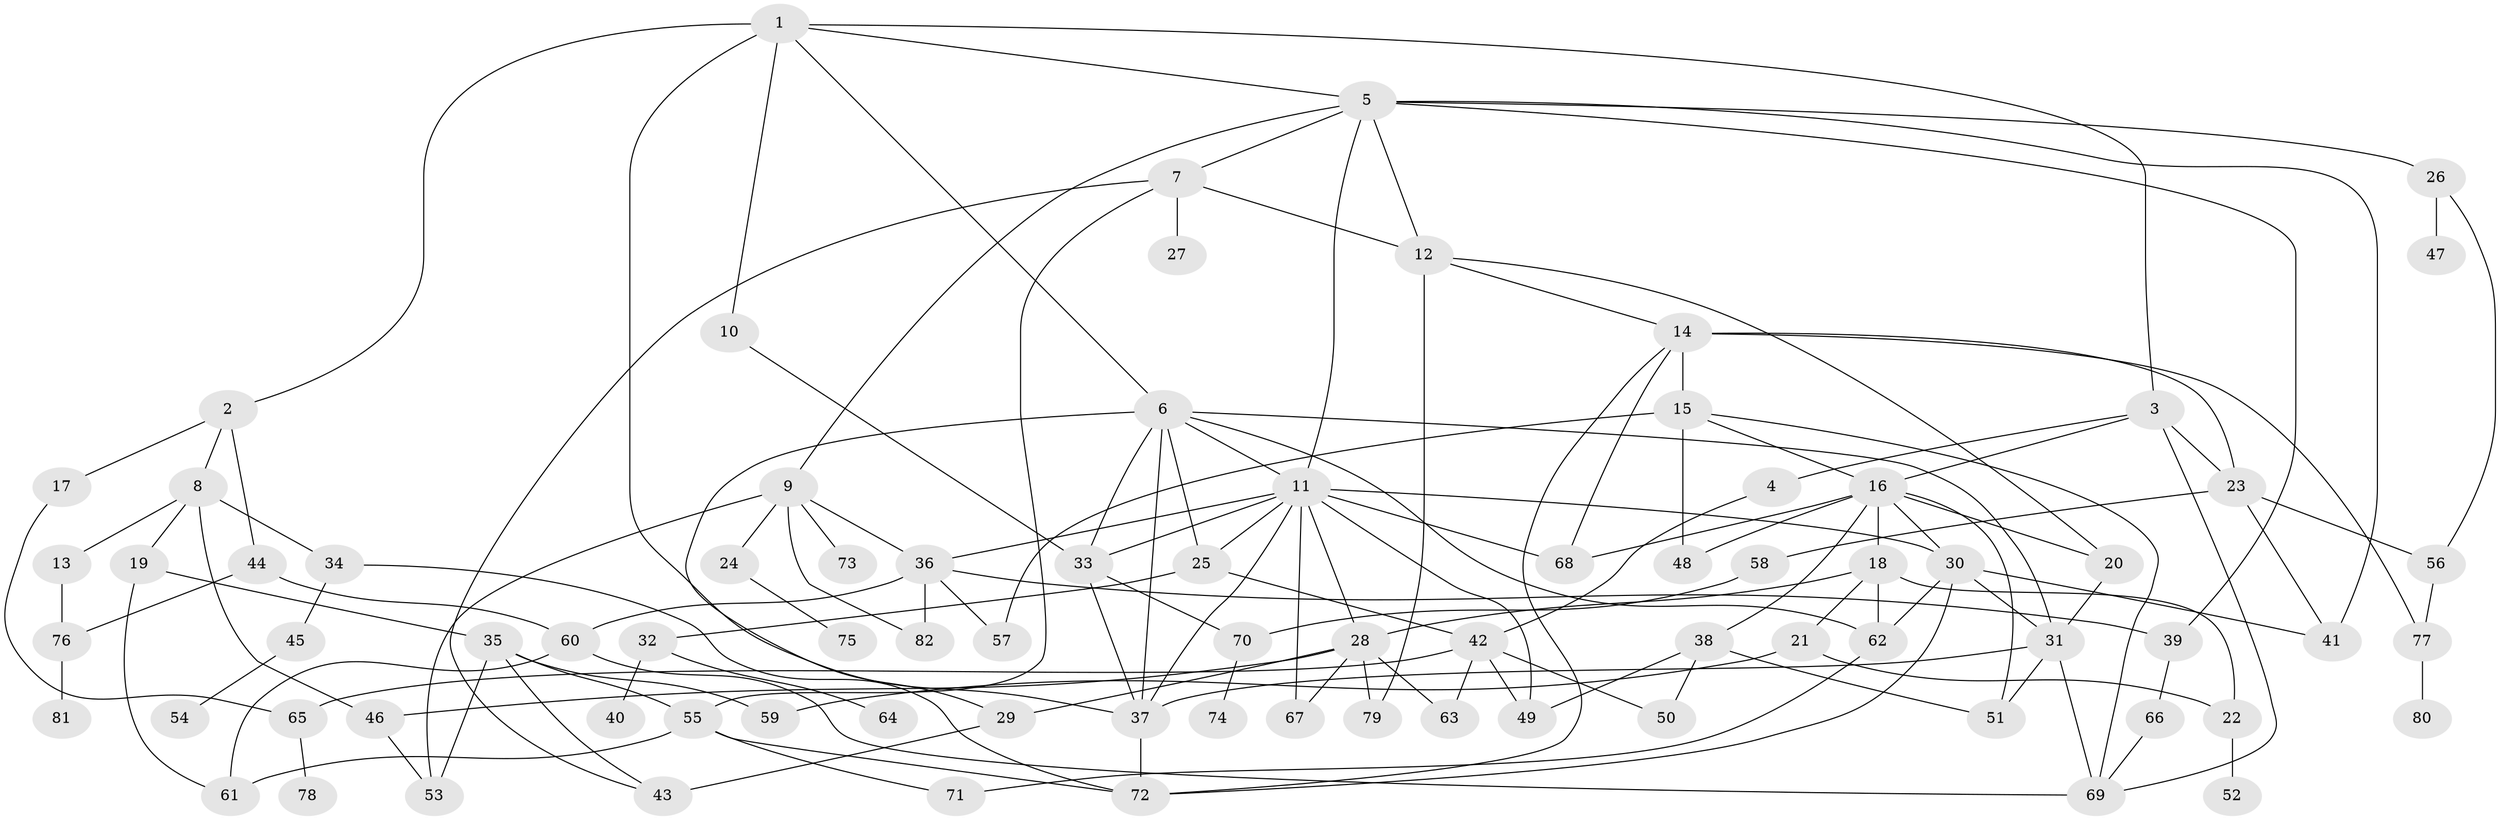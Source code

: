 // original degree distribution, {6: 0.044444444444444446, 5: 0.08888888888888889, 2: 0.26666666666666666, 8: 0.007407407407407408, 4: 0.1037037037037037, 3: 0.2962962962962963, 9: 0.007407407407407408, 1: 0.17037037037037037, 7: 0.014814814814814815}
// Generated by graph-tools (version 1.1) at 2025/48/03/04/25 22:48:41]
// undirected, 82 vertices, 143 edges
graph export_dot {
  node [color=gray90,style=filled];
  1;
  2;
  3;
  4;
  5;
  6;
  7;
  8;
  9;
  10;
  11;
  12;
  13;
  14;
  15;
  16;
  17;
  18;
  19;
  20;
  21;
  22;
  23;
  24;
  25;
  26;
  27;
  28;
  29;
  30;
  31;
  32;
  33;
  34;
  35;
  36;
  37;
  38;
  39;
  40;
  41;
  42;
  43;
  44;
  45;
  46;
  47;
  48;
  49;
  50;
  51;
  52;
  53;
  54;
  55;
  56;
  57;
  58;
  59;
  60;
  61;
  62;
  63;
  64;
  65;
  66;
  67;
  68;
  69;
  70;
  71;
  72;
  73;
  74;
  75;
  76;
  77;
  78;
  79;
  80;
  81;
  82;
  1 -- 2 [weight=1.0];
  1 -- 3 [weight=1.0];
  1 -- 5 [weight=1.0];
  1 -- 6 [weight=1.0];
  1 -- 10 [weight=1.0];
  1 -- 37 [weight=1.0];
  2 -- 8 [weight=1.0];
  2 -- 17 [weight=1.0];
  2 -- 44 [weight=1.0];
  3 -- 4 [weight=1.0];
  3 -- 16 [weight=1.0];
  3 -- 23 [weight=1.0];
  3 -- 69 [weight=1.0];
  4 -- 42 [weight=1.0];
  5 -- 7 [weight=1.0];
  5 -- 9 [weight=1.0];
  5 -- 11 [weight=1.0];
  5 -- 12 [weight=1.0];
  5 -- 26 [weight=1.0];
  5 -- 39 [weight=1.0];
  5 -- 41 [weight=1.0];
  6 -- 11 [weight=1.0];
  6 -- 25 [weight=1.0];
  6 -- 29 [weight=1.0];
  6 -- 31 [weight=1.0];
  6 -- 33 [weight=1.0];
  6 -- 37 [weight=1.0];
  6 -- 62 [weight=1.0];
  7 -- 12 [weight=1.0];
  7 -- 27 [weight=1.0];
  7 -- 43 [weight=1.0];
  7 -- 55 [weight=1.0];
  8 -- 13 [weight=1.0];
  8 -- 19 [weight=1.0];
  8 -- 34 [weight=1.0];
  8 -- 46 [weight=1.0];
  9 -- 24 [weight=1.0];
  9 -- 36 [weight=1.0];
  9 -- 53 [weight=1.0];
  9 -- 73 [weight=1.0];
  9 -- 82 [weight=1.0];
  10 -- 33 [weight=1.0];
  11 -- 25 [weight=1.0];
  11 -- 28 [weight=1.0];
  11 -- 30 [weight=1.0];
  11 -- 33 [weight=1.0];
  11 -- 36 [weight=1.0];
  11 -- 37 [weight=1.0];
  11 -- 49 [weight=1.0];
  11 -- 67 [weight=1.0];
  11 -- 68 [weight=1.0];
  12 -- 14 [weight=1.0];
  12 -- 20 [weight=1.0];
  12 -- 79 [weight=1.0];
  13 -- 76 [weight=1.0];
  14 -- 15 [weight=2.0];
  14 -- 23 [weight=1.0];
  14 -- 68 [weight=1.0];
  14 -- 72 [weight=1.0];
  14 -- 77 [weight=1.0];
  15 -- 16 [weight=1.0];
  15 -- 48 [weight=1.0];
  15 -- 57 [weight=1.0];
  15 -- 69 [weight=1.0];
  16 -- 18 [weight=1.0];
  16 -- 20 [weight=1.0];
  16 -- 30 [weight=1.0];
  16 -- 38 [weight=1.0];
  16 -- 48 [weight=1.0];
  16 -- 51 [weight=1.0];
  16 -- 68 [weight=1.0];
  17 -- 65 [weight=1.0];
  18 -- 21 [weight=1.0];
  18 -- 22 [weight=1.0];
  18 -- 28 [weight=1.0];
  18 -- 62 [weight=1.0];
  19 -- 35 [weight=1.0];
  19 -- 61 [weight=1.0];
  20 -- 31 [weight=3.0];
  21 -- 22 [weight=1.0];
  21 -- 59 [weight=1.0];
  22 -- 52 [weight=1.0];
  23 -- 41 [weight=1.0];
  23 -- 56 [weight=1.0];
  23 -- 58 [weight=1.0];
  24 -- 75 [weight=1.0];
  25 -- 32 [weight=1.0];
  25 -- 42 [weight=1.0];
  26 -- 47 [weight=1.0];
  26 -- 56 [weight=1.0];
  28 -- 29 [weight=1.0];
  28 -- 46 [weight=1.0];
  28 -- 63 [weight=1.0];
  28 -- 67 [weight=1.0];
  28 -- 79 [weight=1.0];
  29 -- 43 [weight=2.0];
  30 -- 31 [weight=1.0];
  30 -- 41 [weight=1.0];
  30 -- 62 [weight=1.0];
  30 -- 72 [weight=1.0];
  31 -- 37 [weight=1.0];
  31 -- 51 [weight=1.0];
  31 -- 69 [weight=1.0];
  32 -- 40 [weight=1.0];
  32 -- 64 [weight=1.0];
  33 -- 37 [weight=1.0];
  33 -- 70 [weight=1.0];
  34 -- 45 [weight=1.0];
  34 -- 72 [weight=1.0];
  35 -- 43 [weight=1.0];
  35 -- 53 [weight=1.0];
  35 -- 55 [weight=1.0];
  35 -- 59 [weight=1.0];
  36 -- 39 [weight=1.0];
  36 -- 57 [weight=1.0];
  36 -- 60 [weight=1.0];
  36 -- 82 [weight=1.0];
  37 -- 72 [weight=1.0];
  38 -- 49 [weight=1.0];
  38 -- 50 [weight=1.0];
  38 -- 51 [weight=1.0];
  39 -- 66 [weight=1.0];
  42 -- 49 [weight=1.0];
  42 -- 50 [weight=1.0];
  42 -- 63 [weight=1.0];
  42 -- 65 [weight=1.0];
  44 -- 60 [weight=1.0];
  44 -- 76 [weight=1.0];
  45 -- 54 [weight=1.0];
  46 -- 53 [weight=1.0];
  55 -- 61 [weight=1.0];
  55 -- 71 [weight=1.0];
  55 -- 72 [weight=1.0];
  56 -- 77 [weight=1.0];
  58 -- 70 [weight=1.0];
  60 -- 61 [weight=1.0];
  60 -- 69 [weight=1.0];
  62 -- 71 [weight=1.0];
  65 -- 78 [weight=1.0];
  66 -- 69 [weight=1.0];
  70 -- 74 [weight=1.0];
  76 -- 81 [weight=1.0];
  77 -- 80 [weight=1.0];
}
